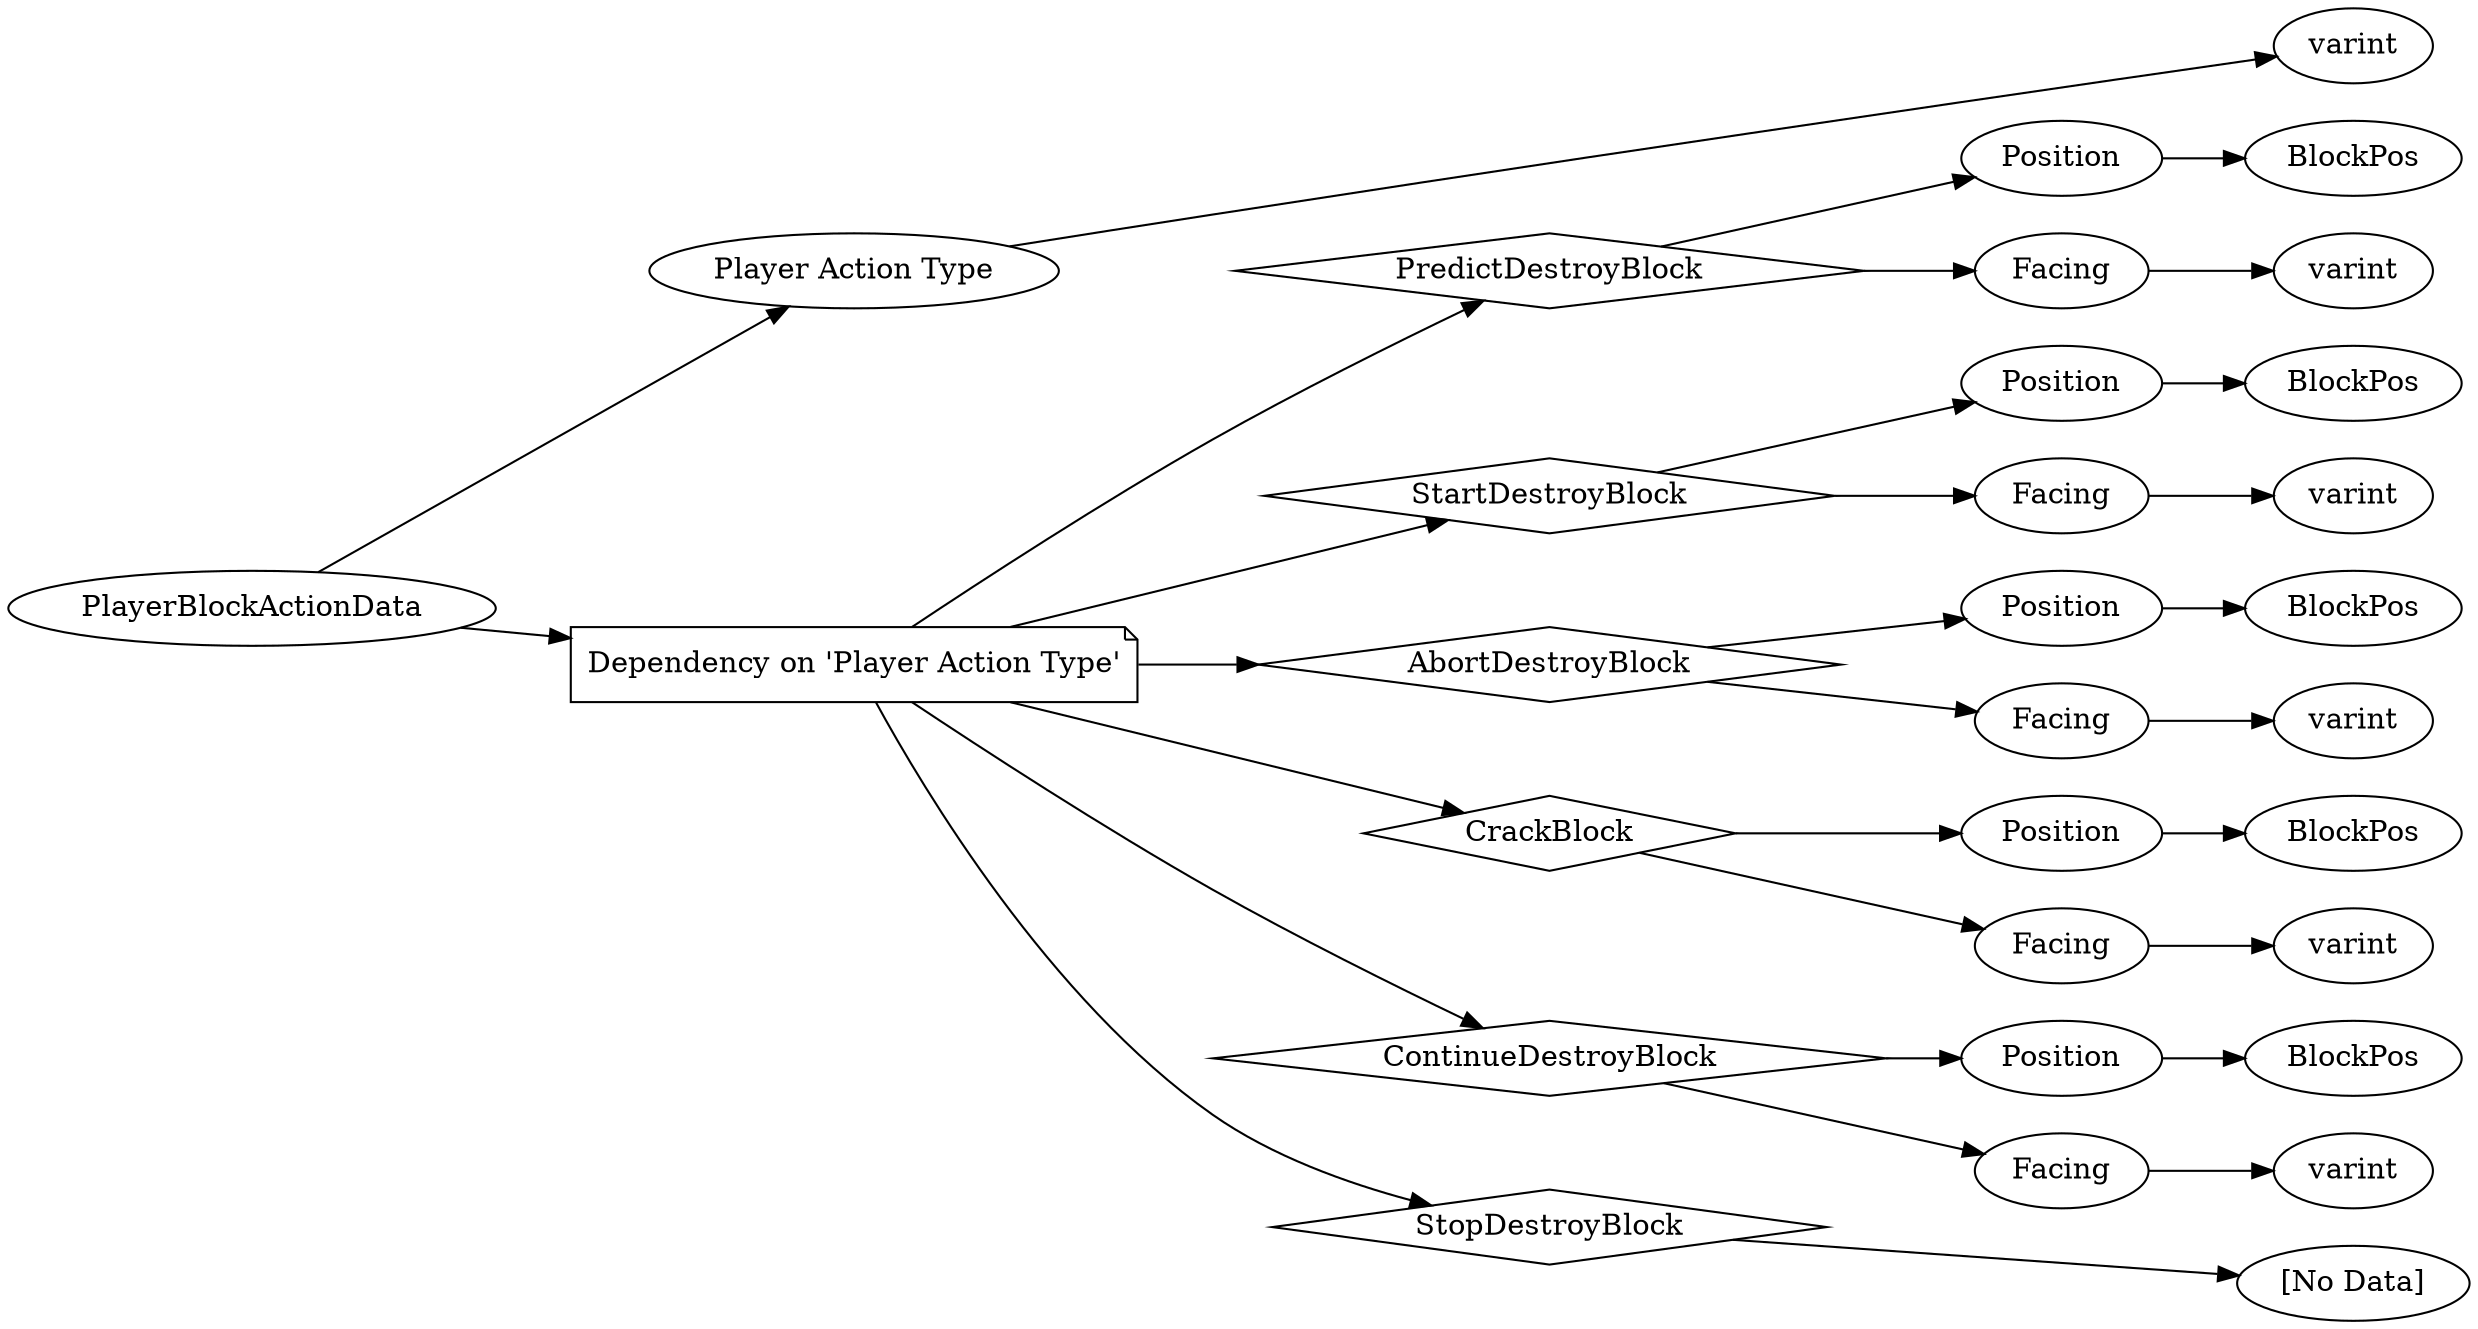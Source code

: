digraph "PlayerBlockActionData" {
rankdir = LR
133
133 -> 134
134 -> 135
133 -> 136
136 -> 137
137 -> 138
138 -> 139
137 -> 140
140 -> 141
136 -> 142
142 -> 143
143 -> 144
142 -> 145
145 -> 146
136 -> 147
147 -> 148
148 -> 149
147 -> 150
150 -> 151
136 -> 152
152 -> 153
153 -> 154
152 -> 155
155 -> 156
136 -> 157
157 -> 158
158 -> 159
157 -> 160
160 -> 161
136 -> 162
162 -> 163

133 [label="PlayerBlockActionData",comment="name: \"PlayerBlockActionData\", typeName: \"\", id: 133, branchId: 0, recurseId: -1, attributes: 0, notes: \"\""];
134 [label="Player Action Type",comment="name: \"Player Action Type\", typeName: \"\", id: 134, branchId: 0, recurseId: -1, attributes: 0, notes: \"\""];
135 [label="varint",comment="name: \"varint\", typeName: \"\", id: 135, branchId: 0, recurseId: -1, attributes: 512, notes: \"\""];
136 [label="Dependency on 'Player Action Type'",shape=note,comment="name: \"Dependency on 'Player Action Type'\", typeName: \"\", id: 136, branchId: 0, recurseId: -1, attributes: 2, notes: \"\""];
137 [label="PredictDestroyBlock",shape=diamond,comment="name: \"PredictDestroyBlock\", typeName: \"\", id: 137, branchId: 0, recurseId: -1, attributes: 4, notes: \"\""];
138 [label="Position",comment="name: \"Position\", typeName: \"BlockPos\", id: 138, branchId: 0, recurseId: -1, attributes: 256, notes: \"\""];
139 [label="BlockPos",comment="name: \"BlockPos\", typeName: \"\", id: 139, branchId: 0, recurseId: -1, attributes: 512, notes: \"\""];
140 [label="Facing",comment="name: \"Facing\", typeName: \"\", id: 140, branchId: 0, recurseId: -1, attributes: 0, notes: \"\""];
141 [label="varint",comment="name: \"varint\", typeName: \"\", id: 141, branchId: 0, recurseId: -1, attributes: 512, notes: \"\""];
142 [label="StartDestroyBlock",shape=diamond,comment="name: \"StartDestroyBlock\", typeName: \"\", id: 142, branchId: 1, recurseId: -1, attributes: 4, notes: \"\""];
143 [label="Position",comment="name: \"Position\", typeName: \"BlockPos\", id: 143, branchId: 0, recurseId: -1, attributes: 256, notes: \"\""];
144 [label="BlockPos",comment="name: \"BlockPos\", typeName: \"\", id: 144, branchId: 0, recurseId: -1, attributes: 512, notes: \"\""];
145 [label="Facing",comment="name: \"Facing\", typeName: \"\", id: 145, branchId: 0, recurseId: -1, attributes: 0, notes: \"\""];
146 [label="varint",comment="name: \"varint\", typeName: \"\", id: 146, branchId: 0, recurseId: -1, attributes: 512, notes: \"\""];
147 [label="AbortDestroyBlock",shape=diamond,comment="name: \"AbortDestroyBlock\", typeName: \"\", id: 147, branchId: 2, recurseId: -1, attributes: 4, notes: \"\""];
148 [label="Position",comment="name: \"Position\", typeName: \"BlockPos\", id: 148, branchId: 0, recurseId: -1, attributes: 256, notes: \"\""];
149 [label="BlockPos",comment="name: \"BlockPos\", typeName: \"\", id: 149, branchId: 0, recurseId: -1, attributes: 512, notes: \"\""];
150 [label="Facing",comment="name: \"Facing\", typeName: \"\", id: 150, branchId: 0, recurseId: -1, attributes: 0, notes: \"\""];
151 [label="varint",comment="name: \"varint\", typeName: \"\", id: 151, branchId: 0, recurseId: -1, attributes: 512, notes: \"\""];
152 [label="CrackBlock",shape=diamond,comment="name: \"CrackBlock\", typeName: \"\", id: 152, branchId: 3, recurseId: -1, attributes: 4, notes: \"\""];
153 [label="Position",comment="name: \"Position\", typeName: \"BlockPos\", id: 153, branchId: 0, recurseId: -1, attributes: 256, notes: \"\""];
154 [label="BlockPos",comment="name: \"BlockPos\", typeName: \"\", id: 154, branchId: 0, recurseId: -1, attributes: 512, notes: \"\""];
155 [label="Facing",comment="name: \"Facing\", typeName: \"\", id: 155, branchId: 0, recurseId: -1, attributes: 0, notes: \"\""];
156 [label="varint",comment="name: \"varint\", typeName: \"\", id: 156, branchId: 0, recurseId: -1, attributes: 512, notes: \"\""];
157 [label="ContinueDestroyBlock",shape=diamond,comment="name: \"ContinueDestroyBlock\", typeName: \"\", id: 157, branchId: 4, recurseId: -1, attributes: 4, notes: \"\""];
158 [label="Position",comment="name: \"Position\", typeName: \"BlockPos\", id: 158, branchId: 0, recurseId: -1, attributes: 256, notes: \"\""];
159 [label="BlockPos",comment="name: \"BlockPos\", typeName: \"\", id: 159, branchId: 0, recurseId: -1, attributes: 512, notes: \"\""];
160 [label="Facing",comment="name: \"Facing\", typeName: \"\", id: 160, branchId: 0, recurseId: -1, attributes: 0, notes: \"\""];
161 [label="varint",comment="name: \"varint\", typeName: \"\", id: 161, branchId: 0, recurseId: -1, attributes: 512, notes: \"\""];
162 [label="StopDestroyBlock",shape=diamond,comment="name: \"StopDestroyBlock\", typeName: \"\", id: 162, branchId: 5, recurseId: -1, attributes: 4, notes: \"\""];
163 [label="[No Data]",comment="name: \"[No Data]\", typeName: \"\", id: 163, branchId: 0, recurseId: -1, attributes: 512, notes: \"\""];
{ rank = max;135;139;141;144;146;149;151;154;156;159;161;163}

}
